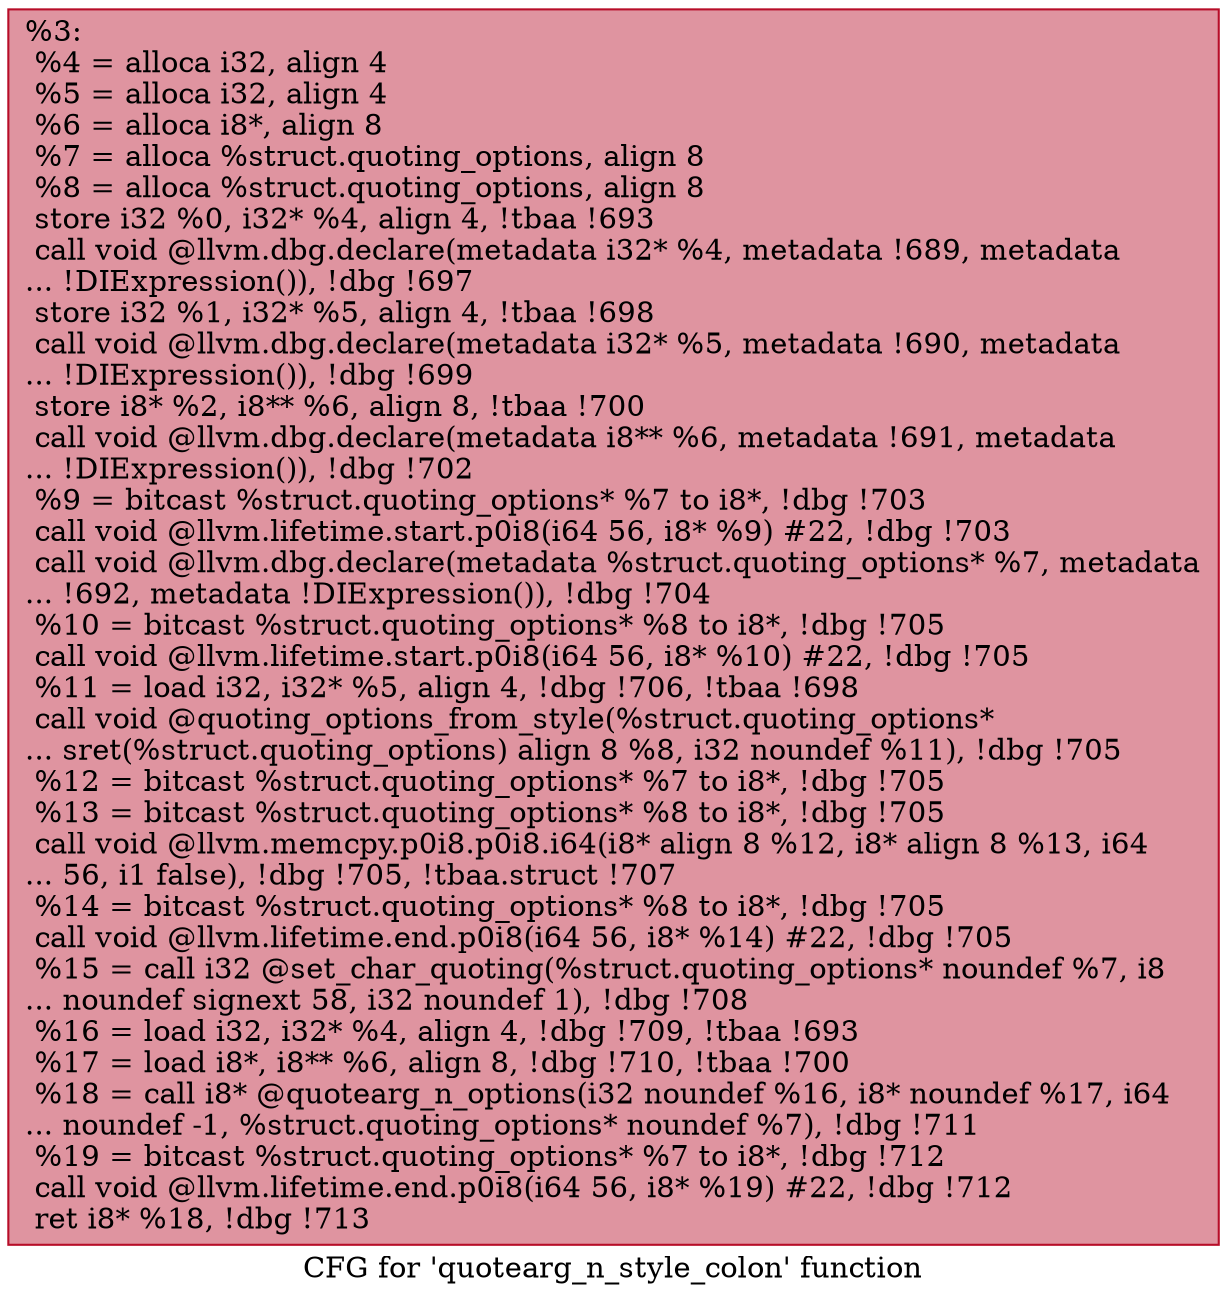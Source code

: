 digraph "CFG for 'quotearg_n_style_colon' function" {
	label="CFG for 'quotearg_n_style_colon' function";

	Node0x6f5ea0 [shape=record,color="#b70d28ff", style=filled, fillcolor="#b70d2870",label="{%3:\l  %4 = alloca i32, align 4\l  %5 = alloca i32, align 4\l  %6 = alloca i8*, align 8\l  %7 = alloca %struct.quoting_options, align 8\l  %8 = alloca %struct.quoting_options, align 8\l  store i32 %0, i32* %4, align 4, !tbaa !693\l  call void @llvm.dbg.declare(metadata i32* %4, metadata !689, metadata\l... !DIExpression()), !dbg !697\l  store i32 %1, i32* %5, align 4, !tbaa !698\l  call void @llvm.dbg.declare(metadata i32* %5, metadata !690, metadata\l... !DIExpression()), !dbg !699\l  store i8* %2, i8** %6, align 8, !tbaa !700\l  call void @llvm.dbg.declare(metadata i8** %6, metadata !691, metadata\l... !DIExpression()), !dbg !702\l  %9 = bitcast %struct.quoting_options* %7 to i8*, !dbg !703\l  call void @llvm.lifetime.start.p0i8(i64 56, i8* %9) #22, !dbg !703\l  call void @llvm.dbg.declare(metadata %struct.quoting_options* %7, metadata\l... !692, metadata !DIExpression()), !dbg !704\l  %10 = bitcast %struct.quoting_options* %8 to i8*, !dbg !705\l  call void @llvm.lifetime.start.p0i8(i64 56, i8* %10) #22, !dbg !705\l  %11 = load i32, i32* %5, align 4, !dbg !706, !tbaa !698\l  call void @quoting_options_from_style(%struct.quoting_options*\l... sret(%struct.quoting_options) align 8 %8, i32 noundef %11), !dbg !705\l  %12 = bitcast %struct.quoting_options* %7 to i8*, !dbg !705\l  %13 = bitcast %struct.quoting_options* %8 to i8*, !dbg !705\l  call void @llvm.memcpy.p0i8.p0i8.i64(i8* align 8 %12, i8* align 8 %13, i64\l... 56, i1 false), !dbg !705, !tbaa.struct !707\l  %14 = bitcast %struct.quoting_options* %8 to i8*, !dbg !705\l  call void @llvm.lifetime.end.p0i8(i64 56, i8* %14) #22, !dbg !705\l  %15 = call i32 @set_char_quoting(%struct.quoting_options* noundef %7, i8\l... noundef signext 58, i32 noundef 1), !dbg !708\l  %16 = load i32, i32* %4, align 4, !dbg !709, !tbaa !693\l  %17 = load i8*, i8** %6, align 8, !dbg !710, !tbaa !700\l  %18 = call i8* @quotearg_n_options(i32 noundef %16, i8* noundef %17, i64\l... noundef -1, %struct.quoting_options* noundef %7), !dbg !711\l  %19 = bitcast %struct.quoting_options* %7 to i8*, !dbg !712\l  call void @llvm.lifetime.end.p0i8(i64 56, i8* %19) #22, !dbg !712\l  ret i8* %18, !dbg !713\l}"];
}
